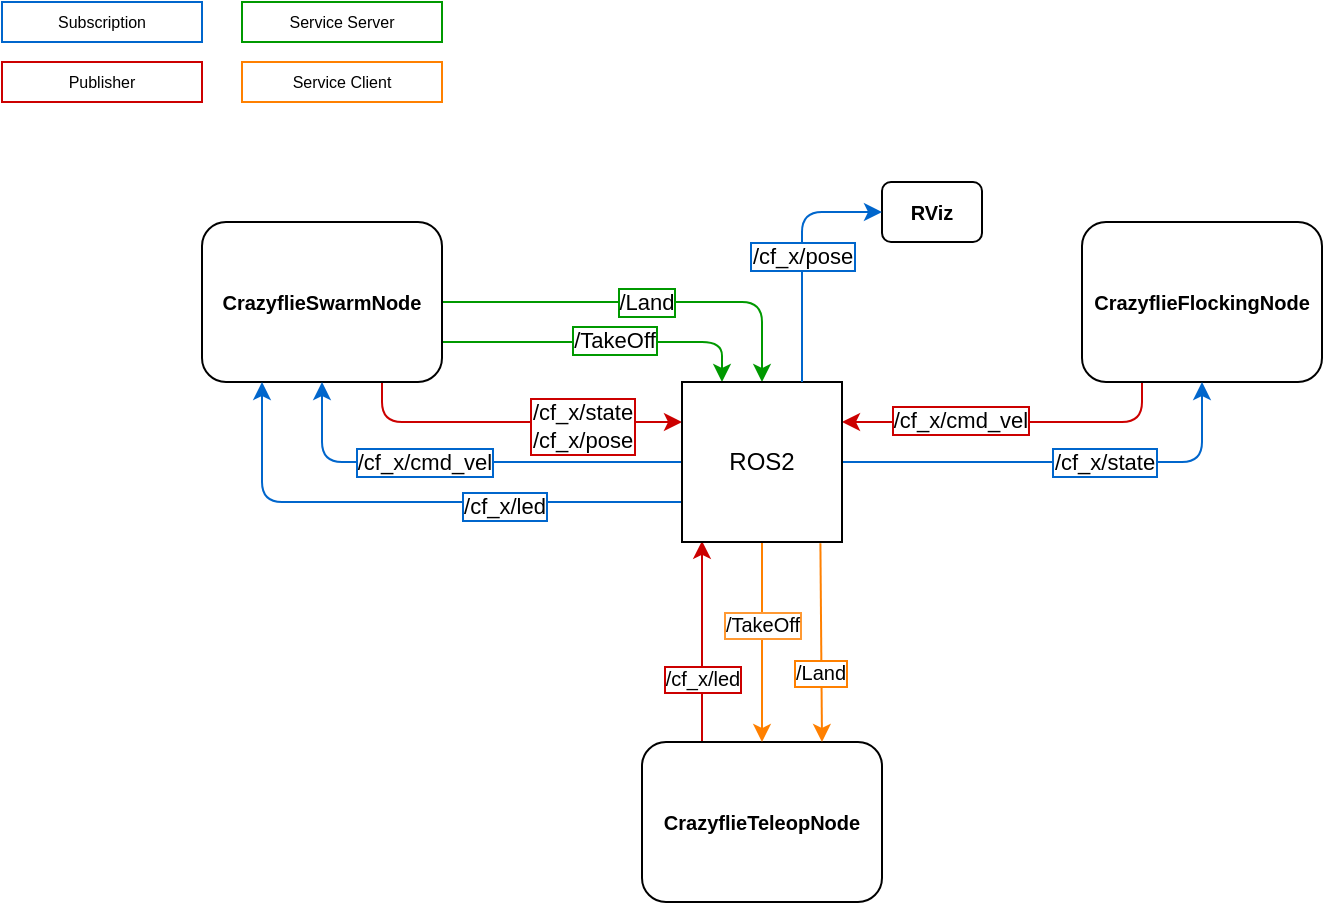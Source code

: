 <mxfile>
    <diagram id="ehu6rgydyjzopbQ6WMTZ" name="Communication - ROS2">
        <mxGraphModel dx="1047" dy="493" grid="1" gridSize="10" guides="1" tooltips="1" connect="1" arrows="1" fold="1" page="1" pageScale="1" pageWidth="850" pageHeight="1100" math="0" shadow="0">
            <root>
                <mxCell id="0"/>
                <mxCell id="1" parent="0"/>
                <mxCell id="13" style="edgeStyle=none;html=1;exitX=0.75;exitY=1;exitDx=0;exitDy=0;entryX=0;entryY=0.25;entryDx=0;entryDy=0;fillColor=#f8cecc;strokeColor=#CC0000;" parent="1" source="3" target="12" edge="1">
                    <mxGeometry relative="1" as="geometry">
                        <Array as="points">
                            <mxPoint x="210" y="220"/>
                        </Array>
                    </mxGeometry>
                </mxCell>
                <mxCell id="14" value="/cf_x/state&lt;br&gt;/cf_x/pose" style="edgeLabel;html=1;align=center;verticalAlign=middle;resizable=0;points=[];labelBorderColor=#CC0000;spacingTop=0;spacingLeft=0;spacingBottom=0;spacing=0;" parent="13" vertex="1" connectable="0">
                    <mxGeometry x="0.256" y="-2" relative="1" as="geometry">
                        <mxPoint x="13" as="offset"/>
                    </mxGeometry>
                </mxCell>
                <mxCell id="19" style="edgeStyle=none;html=1;exitX=1;exitY=0.75;exitDx=0;exitDy=0;entryX=0.25;entryY=0;entryDx=0;entryDy=0;strokeColor=#009900;" parent="1" source="3" target="12" edge="1">
                    <mxGeometry relative="1" as="geometry">
                        <Array as="points">
                            <mxPoint x="380" y="180"/>
                        </Array>
                    </mxGeometry>
                </mxCell>
                <mxCell id="20" value="/TakeOff" style="edgeLabel;html=1;align=center;verticalAlign=middle;resizable=0;points=[];labelBorderColor=#009900;" parent="19" vertex="1" connectable="0">
                    <mxGeometry x="0.067" y="1" relative="1" as="geometry">
                        <mxPoint as="offset"/>
                    </mxGeometry>
                </mxCell>
                <mxCell id="21" style="edgeStyle=none;html=1;exitX=1;exitY=0.5;exitDx=0;exitDy=0;entryX=0.5;entryY=0;entryDx=0;entryDy=0;strokeColor=#009900;" parent="1" source="3" target="12" edge="1">
                    <mxGeometry relative="1" as="geometry">
                        <Array as="points">
                            <mxPoint x="400" y="160"/>
                        </Array>
                    </mxGeometry>
                </mxCell>
                <mxCell id="22" value="/Land" style="edgeLabel;html=1;align=center;verticalAlign=middle;resizable=0;points=[];labelBorderColor=#009900;" parent="21" vertex="1" connectable="0">
                    <mxGeometry x="0.02" relative="1" as="geometry">
                        <mxPoint as="offset"/>
                    </mxGeometry>
                </mxCell>
                <mxCell id="3" value="&lt;font style=&quot;font-size: 10px;&quot;&gt;&lt;b&gt;CrazyflieSwarmNode&lt;/b&gt;&lt;/font&gt;" style="rounded=1;whiteSpace=wrap;html=1;" parent="1" vertex="1">
                    <mxGeometry x="120" y="120" width="120" height="80" as="geometry"/>
                </mxCell>
                <mxCell id="29" style="edgeStyle=none;html=1;exitX=0.25;exitY=0;exitDx=0;exitDy=0;entryX=0.125;entryY=0.993;entryDx=0;entryDy=0;strokeColor=#CC0000;fontSize=10;entryPerimeter=0;" parent="1" source="4" target="12" edge="1">
                    <mxGeometry relative="1" as="geometry">
                        <Array as="points"/>
                    </mxGeometry>
                </mxCell>
                <mxCell id="30" value="/cf_x/led" style="edgeLabel;html=1;align=center;verticalAlign=middle;resizable=0;points=[];fontSize=10;labelBorderColor=#CC0000;" parent="29" vertex="1" connectable="0">
                    <mxGeometry x="-0.36" y="-1" relative="1" as="geometry">
                        <mxPoint x="-1" as="offset"/>
                    </mxGeometry>
                </mxCell>
                <mxCell id="4" value="&lt;font style=&quot;font-size: 10px;&quot;&gt;&lt;b&gt;CrazyflieTeleopNode&lt;/b&gt;&lt;/font&gt;" style="rounded=1;whiteSpace=wrap;html=1;" parent="1" vertex="1">
                    <mxGeometry x="340" y="380" width="120" height="80" as="geometry"/>
                </mxCell>
                <mxCell id="23" style="edgeStyle=none;html=1;entryX=1;entryY=0.25;entryDx=0;entryDy=0;strokeColor=#CC0000;exitX=0.25;exitY=1;exitDx=0;exitDy=0;" parent="1" source="5" target="12" edge="1">
                    <mxGeometry relative="1" as="geometry">
                        <Array as="points">
                            <mxPoint x="590" y="220"/>
                        </Array>
                    </mxGeometry>
                </mxCell>
                <mxCell id="24" value="/cf_x/cmd_vel" style="edgeLabel;html=1;align=center;verticalAlign=middle;resizable=0;points=[];labelBorderColor=#CC0000;" parent="23" vertex="1" connectable="0">
                    <mxGeometry x="0.415" y="-1" relative="1" as="geometry">
                        <mxPoint x="9" as="offset"/>
                    </mxGeometry>
                </mxCell>
                <mxCell id="5" value="&lt;font style=&quot;font-size: 10px;&quot;&gt;&lt;b&gt;CrazyflieFlockingNode&lt;br&gt;&lt;/b&gt;&lt;/font&gt;" style="rounded=1;whiteSpace=wrap;html=1;" parent="1" vertex="1">
                    <mxGeometry x="560" y="120" width="120" height="80" as="geometry"/>
                </mxCell>
                <mxCell id="15" style="edgeStyle=none;html=1;exitX=0;exitY=0.5;exitDx=0;exitDy=0;entryX=0.5;entryY=1;entryDx=0;entryDy=0;fillColor=#dae8fc;strokeColor=#0066CC;" parent="1" source="12" target="3" edge="1">
                    <mxGeometry relative="1" as="geometry">
                        <mxPoint x="180" y="310" as="targetPoint"/>
                        <Array as="points">
                            <mxPoint x="180" y="240"/>
                        </Array>
                    </mxGeometry>
                </mxCell>
                <mxCell id="16" value="/cf_x/cmd_vel" style="edgeLabel;html=1;align=center;verticalAlign=middle;resizable=0;points=[];labelBorderColor=#0066CC;spacingBottom=0;" parent="15" vertex="1" connectable="0">
                    <mxGeometry x="0.321" y="1" relative="1" as="geometry">
                        <mxPoint x="16" y="-1" as="offset"/>
                    </mxGeometry>
                </mxCell>
                <mxCell id="17" style="edgeStyle=none;html=1;exitX=0;exitY=0.75;exitDx=0;exitDy=0;entryX=0.25;entryY=1;entryDx=0;entryDy=0;fillColor=#dae8fc;strokeColor=#0066CC;" parent="1" source="12" target="3" edge="1">
                    <mxGeometry relative="1" as="geometry">
                        <mxPoint x="140" y="200" as="targetPoint"/>
                        <Array as="points">
                            <mxPoint x="150" y="260"/>
                        </Array>
                    </mxGeometry>
                </mxCell>
                <mxCell id="18" value="/cf_x/led" style="edgeLabel;html=1;align=center;verticalAlign=middle;resizable=0;points=[];labelBorderColor=#0066CC;spacingBottom=0;" parent="17" vertex="1" connectable="0">
                    <mxGeometry x="-0.342" y="2" relative="1" as="geometry">
                        <mxPoint as="offset"/>
                    </mxGeometry>
                </mxCell>
                <mxCell id="26" style="edgeStyle=none;html=1;exitX=1;exitY=0.5;exitDx=0;exitDy=0;strokeColor=#0066CC;entryX=0.5;entryY=1;entryDx=0;entryDy=0;" parent="1" source="12" target="5" edge="1">
                    <mxGeometry relative="1" as="geometry">
                        <mxPoint x="630" y="210" as="targetPoint"/>
                        <Array as="points">
                            <mxPoint x="620" y="240"/>
                        </Array>
                    </mxGeometry>
                </mxCell>
                <mxCell id="28" value="/cf_x/state" style="edgeLabel;html=1;align=center;verticalAlign=middle;resizable=0;points=[];labelBorderColor=#0066CC;" parent="26" vertex="1" connectable="0">
                    <mxGeometry x="0.19" relative="1" as="geometry">
                        <mxPoint as="offset"/>
                    </mxGeometry>
                </mxCell>
                <mxCell id="32" style="edgeStyle=none;html=1;entryX=0.5;entryY=0;entryDx=0;entryDy=0;strokeColor=#FF8000;fontSize=10;fontColor=#000000;" parent="1" source="12" target="4" edge="1">
                    <mxGeometry relative="1" as="geometry"/>
                </mxCell>
                <mxCell id="33" value="/TakeOff" style="edgeLabel;html=1;align=center;verticalAlign=middle;resizable=0;points=[];fontSize=10;fontColor=#000000;labelBorderColor=#FF9933;" parent="32" vertex="1" connectable="0">
                    <mxGeometry x="-0.188" y="-1" relative="1" as="geometry">
                        <mxPoint x="1" as="offset"/>
                    </mxGeometry>
                </mxCell>
                <mxCell id="34" style="edgeStyle=none;html=1;exitX=0.865;exitY=1.008;exitDx=0;exitDy=0;entryX=0.75;entryY=0;entryDx=0;entryDy=0;strokeColor=#FF8000;fontSize=10;fontColor=#000000;exitPerimeter=0;" parent="1" source="12" target="4" edge="1">
                    <mxGeometry relative="1" as="geometry"/>
                </mxCell>
                <mxCell id="35" value="/Land" style="edgeLabel;html=1;align=center;verticalAlign=middle;resizable=0;points=[];fontSize=10;fontColor=#000000;labelBorderColor=#FF8000;" parent="34" vertex="1" connectable="0">
                    <mxGeometry x="0.303" y="-1" relative="1" as="geometry">
                        <mxPoint as="offset"/>
                    </mxGeometry>
                </mxCell>
                <mxCell id="12" value="ROS2" style="rounded=0;whiteSpace=wrap;html=1;" parent="1" vertex="1">
                    <mxGeometry x="360" y="200" width="80" height="80" as="geometry"/>
                </mxCell>
                <mxCell id="39" value="&lt;font color=&quot;#000000&quot;&gt;Subscription&lt;/font&gt;" style="rounded=0;whiteSpace=wrap;html=1;labelBorderColor=none;strokeColor=#0066CC;fontSize=8;fontColor=#0066CC;fillColor=none;" parent="1" vertex="1">
                    <mxGeometry x="20" y="10" width="100" height="20" as="geometry"/>
                </mxCell>
                <mxCell id="40" value="&lt;font color=&quot;#000000&quot;&gt;Publisher&lt;/font&gt;" style="rounded=0;whiteSpace=wrap;html=1;labelBorderColor=none;strokeColor=#CC0000;fontSize=8;fontColor=#0066CC;fillColor=none;" parent="1" vertex="1">
                    <mxGeometry x="20" y="40" width="100" height="20" as="geometry"/>
                </mxCell>
                <mxCell id="41" value="&lt;font color=&quot;#000000&quot;&gt;Service Server&lt;/font&gt;" style="rounded=0;whiteSpace=wrap;html=1;labelBorderColor=none;strokeColor=#009900;fontSize=8;fontColor=#0066CC;fillColor=none;" parent="1" vertex="1">
                    <mxGeometry x="140" y="10" width="100" height="20" as="geometry"/>
                </mxCell>
                <mxCell id="42" value="&lt;font color=&quot;#000000&quot;&gt;Service Client&lt;/font&gt;" style="rounded=0;whiteSpace=wrap;html=1;labelBorderColor=none;strokeColor=#FF8000;fontSize=8;fontColor=#0066CC;fillColor=none;" parent="1" vertex="1">
                    <mxGeometry x="140" y="40" width="100" height="20" as="geometry"/>
                </mxCell>
                <mxCell id="48" value="&lt;font style=&quot;font-size: 10px;&quot;&gt;&lt;b&gt;RViz&lt;br&gt;&lt;/b&gt;&lt;/font&gt;" style="rounded=1;whiteSpace=wrap;html=1;" vertex="1" parent="1">
                    <mxGeometry x="460" y="100" width="50" height="30" as="geometry"/>
                </mxCell>
                <mxCell id="54" style="edgeStyle=none;html=1;exitX=0.75;exitY=0;exitDx=0;exitDy=0;strokeColor=#0066CC;entryX=0;entryY=0.5;entryDx=0;entryDy=0;" edge="1" parent="1" source="12" target="48">
                    <mxGeometry relative="1" as="geometry">
                        <mxPoint x="590.0" y="130" as="targetPoint"/>
                        <Array as="points">
                            <mxPoint x="420" y="115"/>
                        </Array>
                        <mxPoint x="410.0" y="170" as="sourcePoint"/>
                    </mxGeometry>
                </mxCell>
                <mxCell id="55" value="/cf_x/pose" style="edgeLabel;html=1;align=center;verticalAlign=middle;resizable=0;points=[];labelBorderColor=#0066CC;" vertex="1" connectable="0" parent="54">
                    <mxGeometry x="0.19" relative="1" as="geometry">
                        <mxPoint y="11" as="offset"/>
                    </mxGeometry>
                </mxCell>
            </root>
        </mxGraphModel>
    </diagram>
</mxfile>